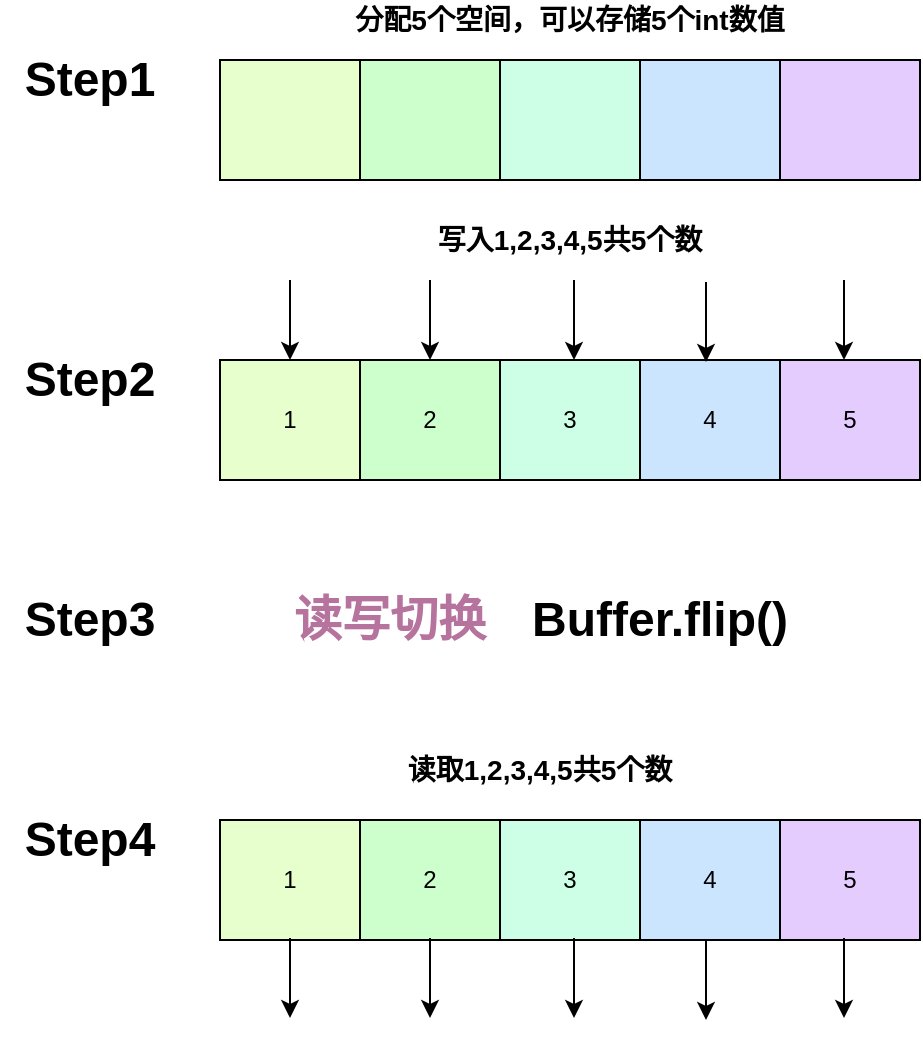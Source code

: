 <mxGraphModel dx="655" dy="566" grid="1" gridSize="10" guides="1" tooltips="1" connect="1" arrows="1" fold="1" page="1" pageScale="1" pageWidth="827" pageHeight="1169" background="#ffffff"><root><mxCell id="0"/><mxCell id="1" parent="0"/><mxCell id="2" value="" style="rounded=0;whiteSpace=wrap;html=1;" vertex="1" parent="1"><mxGeometry x="140" y="210" width="350" height="60" as="geometry"/></mxCell><mxCell id="3" value="" style="rounded=0;whiteSpace=wrap;html=1;fillColor=#E6FFCC;" vertex="1" parent="1"><mxGeometry x="140" y="210" width="70" height="60" as="geometry"/></mxCell><mxCell id="4" value="" style="rounded=0;whiteSpace=wrap;html=1;fillColor=#CCFFCC;" vertex="1" parent="1"><mxGeometry x="210" y="210" width="70" height="60" as="geometry"/></mxCell><mxCell id="5" value="" style="rounded=0;whiteSpace=wrap;html=1;fillColor=#CCFFE6;" vertex="1" parent="1"><mxGeometry x="280" y="210" width="70" height="60" as="geometry"/></mxCell><mxCell id="6" value="" style="rounded=0;whiteSpace=wrap;html=1;fillColor=#CCE5FF;" vertex="1" parent="1"><mxGeometry x="350" y="210" width="70" height="60" as="geometry"/></mxCell><mxCell id="7" value="" style="rounded=0;whiteSpace=wrap;html=1;fillColor=#E5CCFF;" vertex="1" parent="1"><mxGeometry x="420" y="210" width="70" height="60" as="geometry"/></mxCell><mxCell id="8" value="" style="rounded=0;whiteSpace=wrap;html=1;" vertex="1" parent="1"><mxGeometry x="140" y="360" width="350" height="60" as="geometry"/></mxCell><mxCell id="9" value="1" style="rounded=0;whiteSpace=wrap;html=1;fillColor=#E6FFCC;" vertex="1" parent="1"><mxGeometry x="140" y="360" width="70" height="60" as="geometry"/></mxCell><mxCell id="10" value="2" style="rounded=0;whiteSpace=wrap;html=1;fillColor=#CCFFCC;" vertex="1" parent="1"><mxGeometry x="210" y="360" width="70" height="60" as="geometry"/></mxCell><mxCell id="11" value="3" style="rounded=0;whiteSpace=wrap;html=1;fillColor=#CCFFE6;" vertex="1" parent="1"><mxGeometry x="280" y="360" width="70" height="60" as="geometry"/></mxCell><mxCell id="12" value="4" style="rounded=0;whiteSpace=wrap;html=1;fillColor=#CCE5FF;" vertex="1" parent="1"><mxGeometry x="350" y="360" width="70" height="60" as="geometry"/></mxCell><mxCell id="13" value="5" style="rounded=0;whiteSpace=wrap;html=1;fillColor=#E5CCFF;" vertex="1" parent="1"><mxGeometry x="420" y="360" width="70" height="60" as="geometry"/></mxCell><mxCell id="14" value="&lt;b&gt;&lt;font style=&quot;font-size: 14px&quot;&gt;分配5个空间，可以存储5个int数值&lt;/font&gt;&lt;/b&gt;" style="text;html=1;strokeColor=none;fillColor=none;align=center;verticalAlign=middle;whiteSpace=wrap;rounded=0;" vertex="1" parent="1"><mxGeometry x="195" y="180" width="240" height="20" as="geometry"/></mxCell><mxCell id="16" value="&lt;b&gt;&lt;font style=&quot;font-size: 14px&quot;&gt;写入1,2,3,4,5共5个数&lt;/font&gt;&lt;/b&gt;" style="text;html=1;strokeColor=none;fillColor=none;align=center;verticalAlign=middle;whiteSpace=wrap;rounded=0;" vertex="1" parent="1"><mxGeometry x="195" y="290" width="240" height="20" as="geometry"/></mxCell><mxCell id="18" value="" style="endArrow=classic;html=1;entryX=0.5;entryY=0;" edge="1" parent="1" target="9"><mxGeometry width="50" height="50" relative="1" as="geometry"><mxPoint x="175" y="320" as="sourcePoint"/><mxPoint x="210" y="310" as="targetPoint"/></mxGeometry></mxCell><mxCell id="19" value="" style="endArrow=classic;html=1;entryX=0.5;entryY=0;" edge="1" parent="1" target="10"><mxGeometry width="50" height="50" relative="1" as="geometry"><mxPoint x="245" y="320" as="sourcePoint"/><mxPoint x="185" y="370" as="targetPoint"/></mxGeometry></mxCell><mxCell id="20" value="" style="endArrow=classic;html=1;entryX=0.5;entryY=0;" edge="1" parent="1"><mxGeometry width="50" height="50" relative="1" as="geometry"><mxPoint x="317" y="320" as="sourcePoint"/><mxPoint x="317" y="360" as="targetPoint"/></mxGeometry></mxCell><mxCell id="21" value="" style="endArrow=classic;html=1;entryX=0.5;entryY=0;" edge="1" parent="1"><mxGeometry width="50" height="50" relative="1" as="geometry"><mxPoint x="383" y="321" as="sourcePoint"/><mxPoint x="383" y="361" as="targetPoint"/></mxGeometry></mxCell><mxCell id="22" value="" style="endArrow=classic;html=1;entryX=0.5;entryY=0;" edge="1" parent="1"><mxGeometry width="50" height="50" relative="1" as="geometry"><mxPoint x="452" y="320" as="sourcePoint"/><mxPoint x="452" y="360" as="targetPoint"/></mxGeometry></mxCell><mxCell id="23" value="" style="rounded=0;whiteSpace=wrap;html=1;" vertex="1" parent="1"><mxGeometry x="140" y="590" width="350" height="60" as="geometry"/></mxCell><mxCell id="24" value="1" style="rounded=0;whiteSpace=wrap;html=1;fillColor=#E6FFCC;" vertex="1" parent="1"><mxGeometry x="140" y="590" width="70" height="60" as="geometry"/></mxCell><mxCell id="25" value="2" style="rounded=0;whiteSpace=wrap;html=1;fillColor=#CCFFCC;" vertex="1" parent="1"><mxGeometry x="210" y="590" width="70" height="60" as="geometry"/></mxCell><mxCell id="26" value="3" style="rounded=0;whiteSpace=wrap;html=1;fillColor=#CCFFE6;" vertex="1" parent="1"><mxGeometry x="280" y="590" width="70" height="60" as="geometry"/></mxCell><mxCell id="27" value="4" style="rounded=0;whiteSpace=wrap;html=1;fillColor=#CCE5FF;" vertex="1" parent="1"><mxGeometry x="350" y="590" width="70" height="60" as="geometry"/></mxCell><mxCell id="28" value="5" style="rounded=0;whiteSpace=wrap;html=1;fillColor=#E5CCFF;" vertex="1" parent="1"><mxGeometry x="420" y="590" width="70" height="60" as="geometry"/></mxCell><mxCell id="29" value="" style="endArrow=classic;html=1;entryX=0.5;entryY=0;" edge="1" parent="1"><mxGeometry width="50" height="50" relative="1" as="geometry"><mxPoint x="175" y="649" as="sourcePoint"/><mxPoint x="175" y="689" as="targetPoint"/></mxGeometry></mxCell><mxCell id="30" value="" style="endArrow=classic;html=1;entryX=0.5;entryY=0;" edge="1" parent="1"><mxGeometry width="50" height="50" relative="1" as="geometry"><mxPoint x="245" y="649" as="sourcePoint"/><mxPoint x="245" y="689" as="targetPoint"/></mxGeometry></mxCell><mxCell id="31" value="" style="endArrow=classic;html=1;entryX=0.5;entryY=0;" edge="1" parent="1"><mxGeometry width="50" height="50" relative="1" as="geometry"><mxPoint x="317" y="649" as="sourcePoint"/><mxPoint x="317" y="689" as="targetPoint"/></mxGeometry></mxCell><mxCell id="32" value="" style="endArrow=classic;html=1;entryX=0.5;entryY=0;" edge="1" parent="1"><mxGeometry width="50" height="50" relative="1" as="geometry"><mxPoint x="383" y="650" as="sourcePoint"/><mxPoint x="383" y="690" as="targetPoint"/></mxGeometry></mxCell><mxCell id="33" value="" style="endArrow=classic;html=1;entryX=0.5;entryY=0;" edge="1" parent="1"><mxGeometry width="50" height="50" relative="1" as="geometry"><mxPoint x="452" y="649" as="sourcePoint"/><mxPoint x="452" y="689" as="targetPoint"/></mxGeometry></mxCell><mxCell id="34" value="&lt;b&gt;&lt;font style=&quot;font-size: 14px&quot;&gt;读取1,2,3,4,5共5个数&lt;/font&gt;&lt;/b&gt;" style="text;html=1;strokeColor=none;fillColor=none;align=center;verticalAlign=middle;whiteSpace=wrap;rounded=0;" vertex="1" parent="1"><mxGeometry x="180" y="555" width="240" height="20" as="geometry"/></mxCell><mxCell id="35" value="&lt;b&gt;&lt;font style=&quot;font-size: 24px&quot;&gt;Step1&lt;/font&gt;&lt;/b&gt;" style="text;html=1;strokeColor=none;fillColor=none;align=center;verticalAlign=middle;whiteSpace=wrap;rounded=0;" vertex="1" parent="1"><mxGeometry x="30" y="210" width="90" height="20" as="geometry"/></mxCell><mxCell id="36" value="&lt;b&gt;&lt;font style=&quot;font-size: 24px&quot;&gt;Step2&lt;/font&gt;&lt;/b&gt;" style="text;html=1;strokeColor=none;fillColor=none;align=center;verticalAlign=middle;whiteSpace=wrap;rounded=0;" vertex="1" parent="1"><mxGeometry x="30" y="360" width="90" height="20" as="geometry"/></mxCell><mxCell id="37" value="&lt;font style=&quot;font-size: 24px&quot;&gt;&lt;b&gt;Buffer.flip()&lt;/b&gt;&lt;/font&gt;" style="text;html=1;strokeColor=none;fillColor=none;align=center;verticalAlign=middle;whiteSpace=wrap;rounded=0;" vertex="1" parent="1"><mxGeometry x="340" y="480" width="40" height="20" as="geometry"/></mxCell><mxCell id="38" value="&lt;b&gt;&lt;font style=&quot;font-size: 24px&quot; color=&quot;#b5739d&quot;&gt;读写切换&lt;/font&gt;&lt;/b&gt;" style="text;html=1;strokeColor=#FFFFFF;fillColor=none;align=center;verticalAlign=middle;whiteSpace=wrap;rounded=0;" vertex="1" parent="1"><mxGeometry x="170" y="480" width="110" height="20" as="geometry"/></mxCell><mxCell id="39" value="&lt;b&gt;&lt;font style=&quot;font-size: 24px&quot;&gt;Step3&lt;/font&gt;&lt;/b&gt;" style="text;html=1;strokeColor=none;fillColor=none;align=center;verticalAlign=middle;whiteSpace=wrap;rounded=0;" vertex="1" parent="1"><mxGeometry x="30" y="480" width="90" height="20" as="geometry"/></mxCell><mxCell id="40" value="&lt;b&gt;&lt;font style=&quot;font-size: 24px&quot;&gt;Step4&lt;/font&gt;&lt;/b&gt;" style="text;html=1;strokeColor=none;fillColor=none;align=center;verticalAlign=middle;whiteSpace=wrap;rounded=0;" vertex="1" parent="1"><mxGeometry x="30" y="590" width="90" height="20" as="geometry"/></mxCell></root></mxGraphModel>